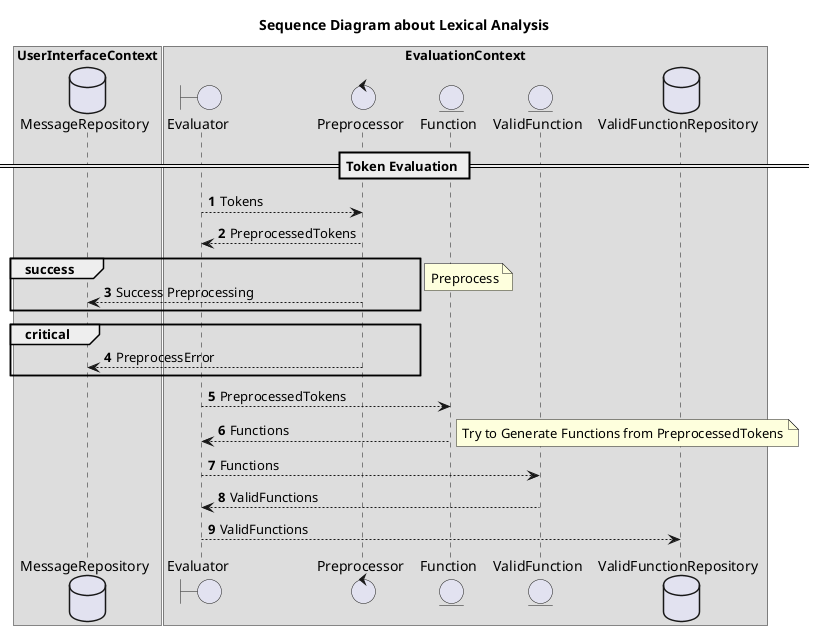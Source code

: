 @startuml
title Sequence Diagram about Lexical Analysis
autonumber

database MessageRepository

boundary Evaluator
control Preprocessor
entity Function
entity ValidFunction
database ValidFunctionRepository

box UserInterfaceContext
    participant MessageRepository
end box

box EvaluationContext
    participant Evaluator
    participant Preprocessor
    participant Function
    participant ValidFunction
    participant ValidFunctionRepository
end box

== Token Evaluation ==
Evaluator --> Preprocessor: Tokens
Evaluator <-- Preprocessor: PreprocessedTokens
group success
Preprocessor --> MessageRepository: Success Preprocessing
end
note right: Preprocess
critical
Preprocessor --> MessageRepository: PreprocessError
end
Evaluator --> Function: PreprocessedTokens
Evaluator <-- Function: Functions
note right: Try to Generate Functions from PreprocessedTokens
Evaluator --> ValidFunction: Functions
Evaluator <-- ValidFunction: ValidFunctions
Evaluator --> ValidFunctionRepository: ValidFunctions

@enduml
